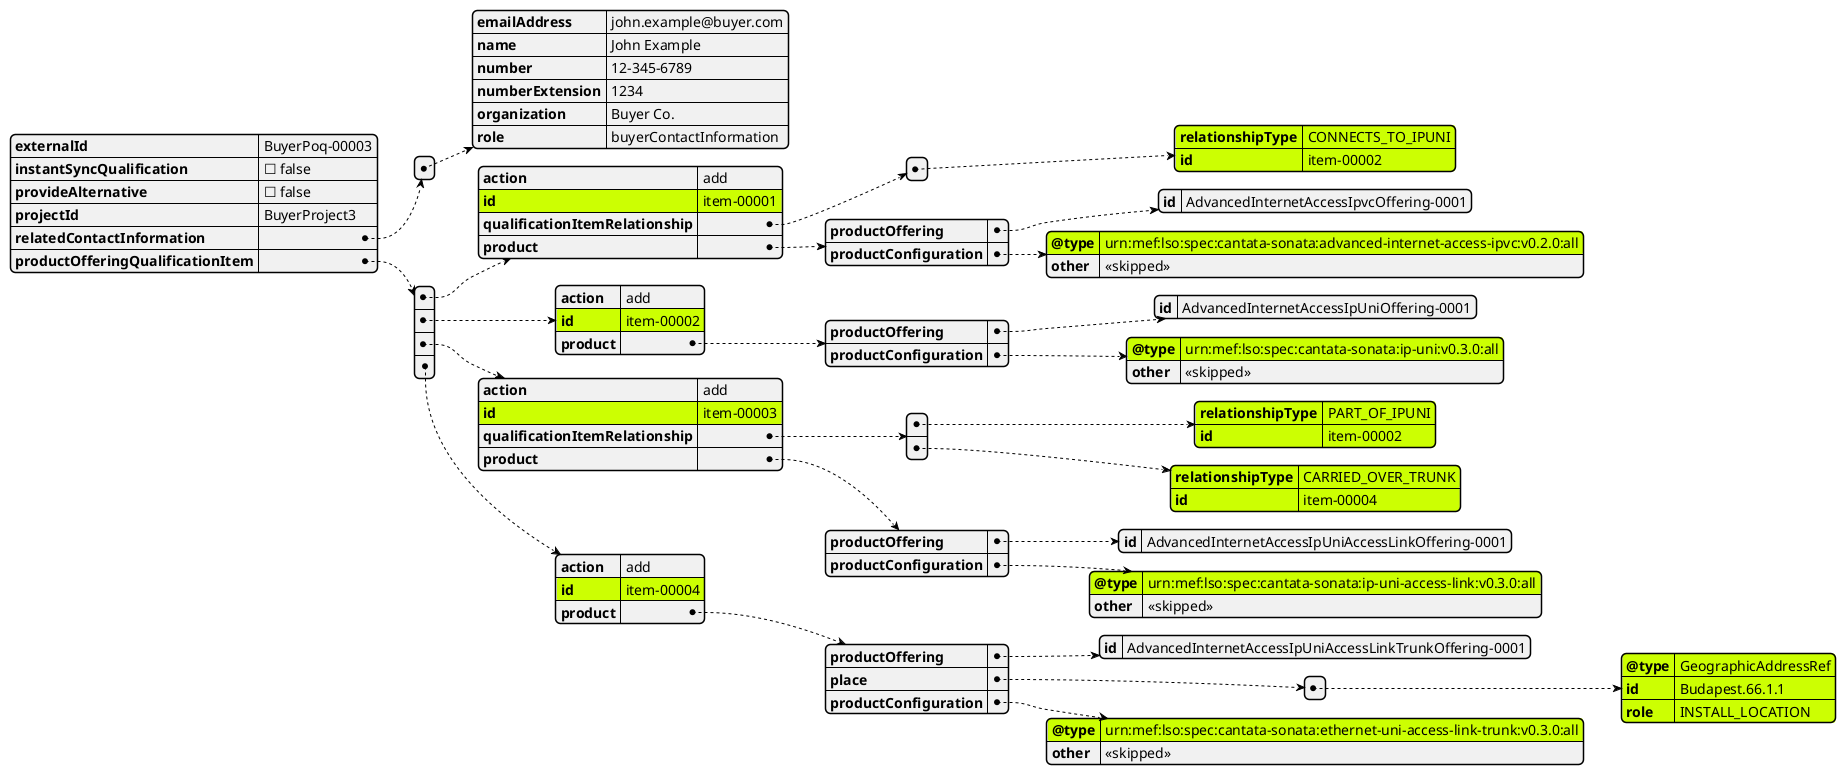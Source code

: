@startjson


#highlight "productOfferingQualificationItem" / "0" / "id" 
#highlight "productOfferingQualificationItem" / "0" / "product" / "productConfiguration" / "@type"
#highlight "productOfferingQualificationItem" / "0" / "qualificationItemRelationship" / "0" / "id"
#highlight "productOfferingQualificationItem" / "0" / "qualificationItemRelationship" / "0" / "relationshipType"

#highlight "productOfferingQualificationItem" / "1" / "id" 
#highlight "productOfferingQualificationItem" / "1" / "product" / "productConfiguration" / "@type"

#highlight "productOfferingQualificationItem" / "2" / "id" 
#highlight "productOfferingQualificationItem" / "2" / "product" / "productConfiguration" / "@type"
#highlight "productOfferingQualificationItem" / "2" / "qualificationItemRelationship" / "0" / "id"
#highlight "productOfferingQualificationItem" / "2" / "qualificationItemRelationship" / "0" / "relationshipType"
#highlight "productOfferingQualificationItem" / "2" / "qualificationItemRelationship" / "1" / "id"
#highlight "productOfferingQualificationItem" / "2" / "qualificationItemRelationship" / "1" / "relationshipType"


#highlight "productOfferingQualificationItem" / "3" / "id"
#highlight "productOfferingQualificationItem" / "3" / "product" / "place" / "0" / "@type"
#highlight "productOfferingQualificationItem" / "3" / "product" / "place" / "0" / "id"
#highlight "productOfferingQualificationItem" / "3" / "product" / "place" / "0" / "role"
#highlight "productOfferingQualificationItem" / "3" / "product" / "productConfiguration" / "@type"

{
  "externalId": "BuyerPoq-00003",
  "instantSyncQualification": false,
  "provideAlternative": false,
  "projectId": "BuyerProject3",
  "relatedContactInformation": [
    {
      "emailAddress": "john.example@buyer.com",
      "name": "John Example",
      "number": "12-345-6789",
      "numberExtension": "1234",
      "organization": "Buyer Co.",
      "role": "buyerContactInformation"
    }
  ],
  "productOfferingQualificationItem": [
    {
      "action": "add",
      "id": "item-00001",
      "qualificationItemRelationship": [
        {
          "relationshipType": "CONNECTS_TO_IPUNI",
          "id": "item-00002"
        }
      ],
      "product": {
        "productOffering": {
          "id": "AdvancedInternetAccessIpvcOffering-0001"
        },
        "productConfiguration": {
          "@type": "urn:mef:lso:spec:cantata-sonata:advanced-internet-access-ipvc:v0.2.0:all",
          "other": "<<skipped>>"
        }
      }
    },
    {
      "action": "add",
      "id": "item-00002",
      "product": {
        "productOffering": {
          "id": "AdvancedInternetAccessIpUniOffering-0001"
        },
        "productConfiguration": {
          "@type": "urn:mef:lso:spec:cantata-sonata:ip-uni:v0.3.0:all",
          "other": "<<skipped>>"
        }
      }
    },
    {
      "action": "add",
      "id": "item-00003",
      "qualificationItemRelationship": [
        {
          "relationshipType": "PART_OF_IPUNI",
          "id": "item-00002"
        },
        {
          "relationshipType": "CARRIED_OVER_TRUNK",
          "id": "item-00004"
        }
      ],
      "product": {
        "productOffering": {
          "id": "AdvancedInternetAccessIpUniAccessLinkOffering-0001"
        },
        "productConfiguration": {
          "@type": "urn:mef:lso:spec:cantata-sonata:ip-uni-access-link:v0.3.0:all",
          "other": "<<skipped>>"
        }
      }
    },
    {
      "action": "add",
      "id": "item-00004",
      "product": {
        "productOffering": {
          "id": "AdvancedInternetAccessIpUniAccessLinkTrunkOffering-0001"
        },
        "place": [
          {
            "@type": "GeographicAddressRef",
            "id": "Budapest.66.1.1",
            "role": "INSTALL_LOCATION"
          }
        ],
        "productConfiguration": {
          "@type": "urn:mef:lso:spec:cantata-sonata:ethernet-uni-access-link-trunk:v0.3.0:all",
          "other": "<<skipped>>"
        }
      }
    }
  ]
}
@endjson